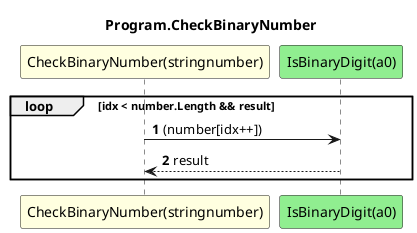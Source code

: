 @startuml Program.CheckBinaryNumber
title Program.CheckBinaryNumber
participant "CheckBinaryNumber(stringnumber)" as CheckBinaryNumber_p0 #LightYellow
participant "IsBinaryDigit(a0)" as IsBinaryDigit_a0 #LightGreen
autonumber
loop idx < number.Length && result
    CheckBinaryNumber_p0 -> IsBinaryDigit_a0 : (number[idx++])
    IsBinaryDigit_a0 --> CheckBinaryNumber_p0 : result
end
@enduml
